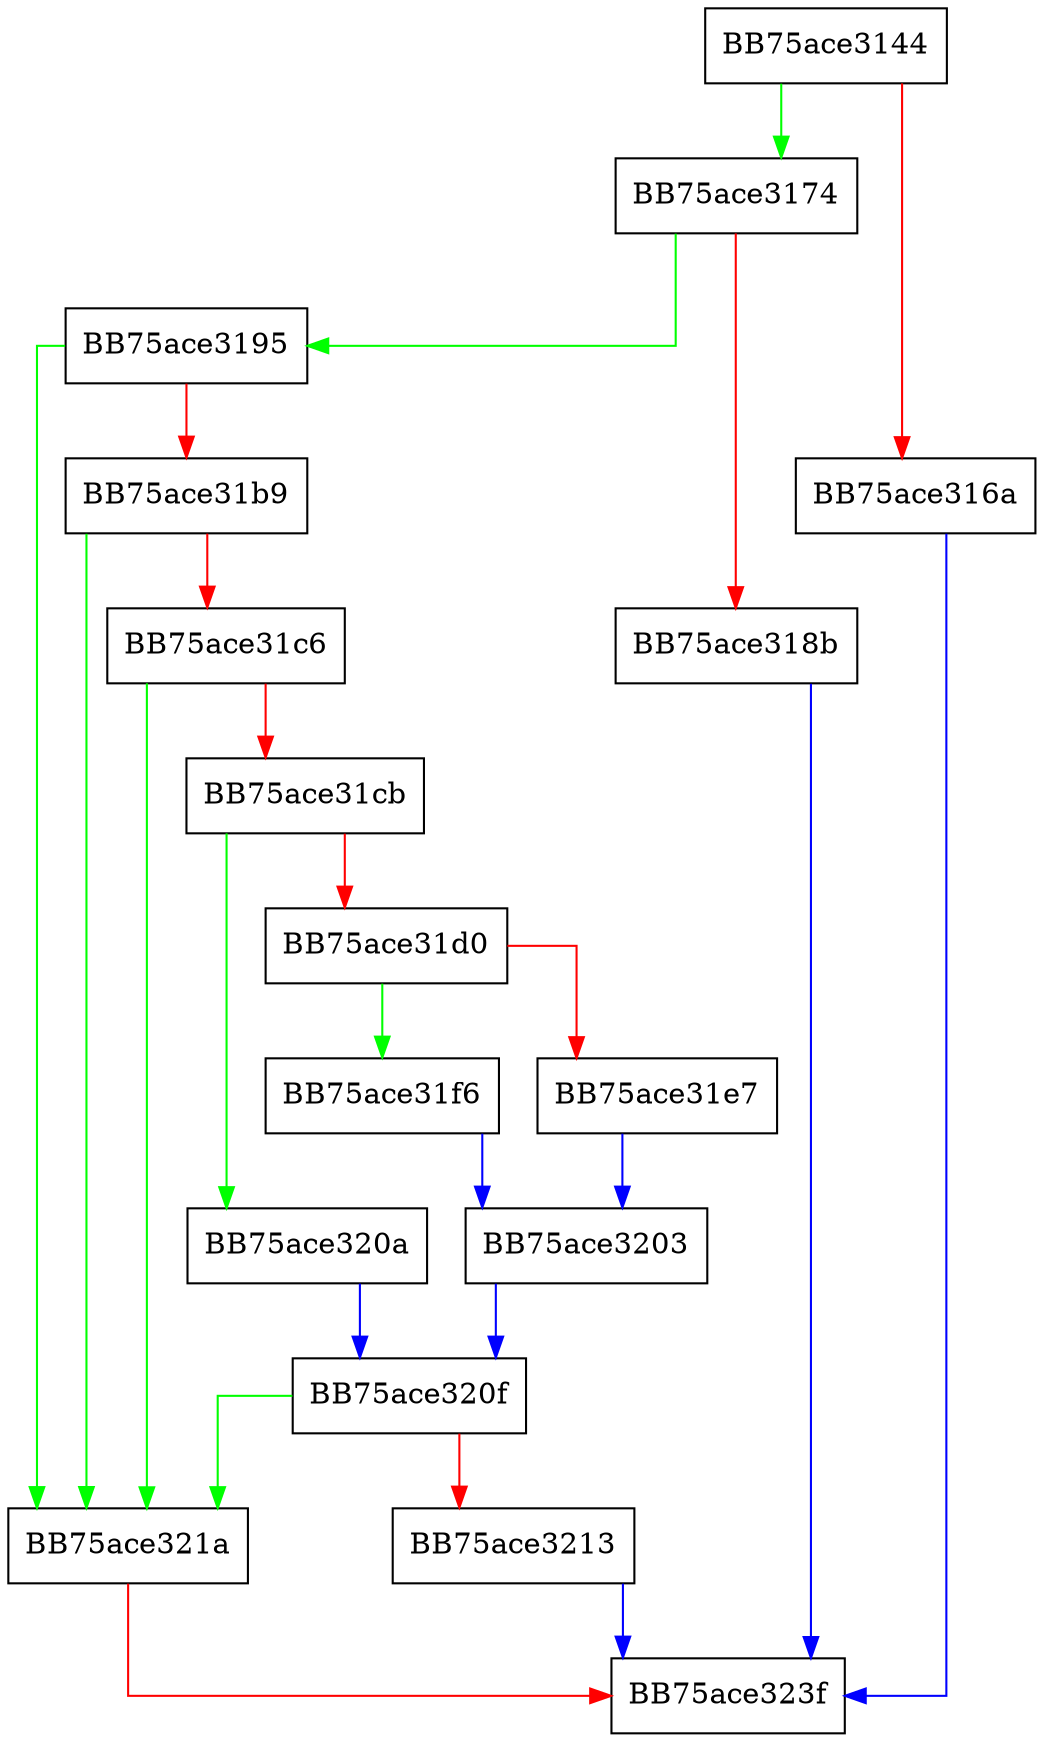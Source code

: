 digraph PFAC_DXInitGPU {
  node [shape="box"];
  graph [splines=ortho];
  BB75ace3144 -> BB75ace3174 [color="green"];
  BB75ace3144 -> BB75ace316a [color="red"];
  BB75ace316a -> BB75ace323f [color="blue"];
  BB75ace3174 -> BB75ace3195 [color="green"];
  BB75ace3174 -> BB75ace318b [color="red"];
  BB75ace318b -> BB75ace323f [color="blue"];
  BB75ace3195 -> BB75ace321a [color="green"];
  BB75ace3195 -> BB75ace31b9 [color="red"];
  BB75ace31b9 -> BB75ace321a [color="green"];
  BB75ace31b9 -> BB75ace31c6 [color="red"];
  BB75ace31c6 -> BB75ace321a [color="green"];
  BB75ace31c6 -> BB75ace31cb [color="red"];
  BB75ace31cb -> BB75ace320a [color="green"];
  BB75ace31cb -> BB75ace31d0 [color="red"];
  BB75ace31d0 -> BB75ace31f6 [color="green"];
  BB75ace31d0 -> BB75ace31e7 [color="red"];
  BB75ace31e7 -> BB75ace3203 [color="blue"];
  BB75ace31f6 -> BB75ace3203 [color="blue"];
  BB75ace3203 -> BB75ace320f [color="blue"];
  BB75ace320a -> BB75ace320f [color="blue"];
  BB75ace320f -> BB75ace321a [color="green"];
  BB75ace320f -> BB75ace3213 [color="red"];
  BB75ace3213 -> BB75ace323f [color="blue"];
  BB75ace321a -> BB75ace323f [color="red"];
}